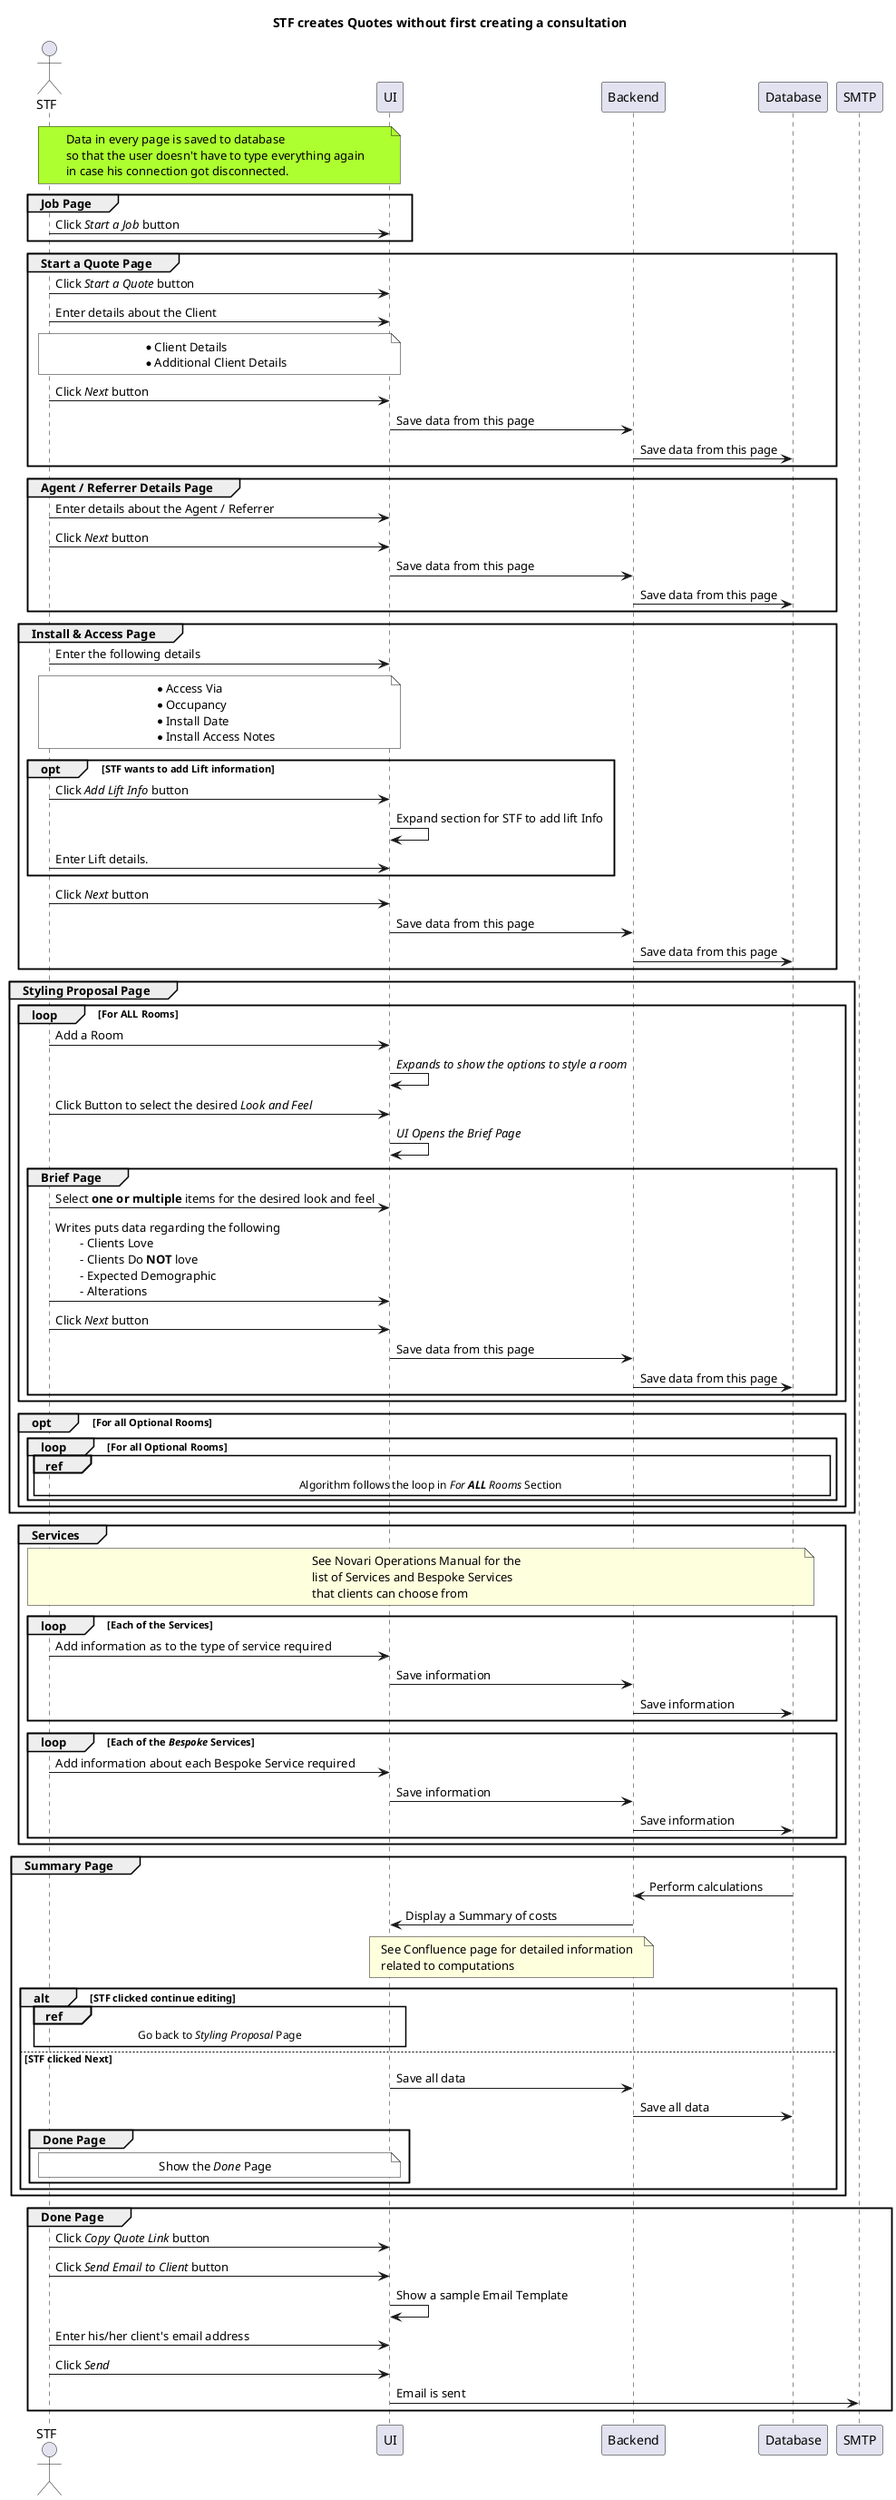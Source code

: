 ' STF creates Quotes without first creating a consultation

@startuml

    title STF creates Quotes without first creating a consultation
    
    actor "STF" as STF
    participant "UI" as UI
    participant "Backend" as Backend
    participant "Database" as Database

    note over STF, UI #GreenYellow
        Data in every page is saved to database
        so that the user doesn't have to type everything again
        in case his connection got disconnected.
    end note

    group Job Page 
        STF  -> UI: Click //Start a Job// button
    end group
    
    group Start a Quote Page
        STF -> UI: Click //Start a Quote// button
        STF -> UI: Enter details about the Client

        note over STF, UI #White
            * Client Details
            * Additional Client Details
        end note

        STF -> UI: Click //Next// button
        UI -> Backend: Save data from this page
        Backend -> Database: Save data from this page
    end group

    group Agent / Referrer Details Page
        STF -> UI: Enter details about the Agent / Referrer
        STF -> UI: Click //Next// button
        UI -> Backend: Save data from this page
        Backend -> Database: Save data from this page
    end group

    group Install & Access Page
        STF -> UI: Enter the following details
        note over STF, UI #White
            * Access Via
            * Occupancy 
            * Install Date
            * Install Access Notes
        end note

        opt STF wants to add Lift information
            STF -> UI: Click //Add Lift Info// button 
            UI -> UI: Expand section for STF to add lift Info
            STF -> UI: Enter Lift details.
        end

        STF -> UI: Click //Next// button
        UI -> Backend: Save data from this page
        Backend -> Database: Save data from this page
    end group

    group Styling Proposal Page
        loop For ALL Rooms
            STF -> UI: Add a Room
            UI -> UI: //Expands to show the options to style a room//
            STF -> UI: Click Button to select the desired //Look and Feel//
            UI -> UI: //UI Opens the Brief Page//

            group Brief Page
                STF -> UI: Select **one or multiple** items for the desired look and feel
                STF -> UI: Writes puts data regarding the following\n\t- Clients Love\n\t- Clients Do **NOT** love\n\t- Expected Demographic\n\t- Alterations
                STF -> UI: Click //Next// button
                UI -> Backend: Save data from this page
                Backend -> Database: Save data from this page
            end group
        end loop
        opt For all Optional Rooms
            loop For all Optional Rooms
                ref over STF, Database
                    Algorithm follows the loop in //For **ALL** Rooms// Section 
                end ref
            end loop
        end
    end group

    group Services
        note over STF, Database
            See Novari Operations Manual for the
            list of Services and Bespoke Services
            that clients can choose from
        end note

        loop Each of the Services
            STF -> UI: Add information as to the type of service required
            UI -> Backend: Save information
            Backend -> Database: Save information            
        end

        loop Each of the //Bespoke// Services
            STF -> UI: Add information about each Bespoke Service required
            UI -> Backend: Save information
            Backend -> Database: Save information            
        end note
    end group

    group Summary Page
        Database -> Backend: Perform calculations
        Backend -> UI: Display a Summary of costs

        note over UI, Backend
            See Confluence page for detailed information
            related to computations
        end note

        alt STF clicked continue editing
            ref over STF, UI
                Go back to //Styling Proposal// Page
            end ref
        else STF clicked Next
            UI -> Backend: Save all data
            Backend -> Database: Save all data
            group Done Page
                note over STF, UI #White
                    Show the //Done// Page
                end note
            end group
        end
    end group

    group Done Page
        STF -> UI: Click //Copy Quote Link// button
        STF -> UI: Click //Send Email to Client// button
        UI -> UI: Show a sample Email Template
        STF -> UI: Enter his/her client's email address
        STF -> UI: Click //Send//
        UI -> SMTP: Email is sent
    end group
    
@enduml